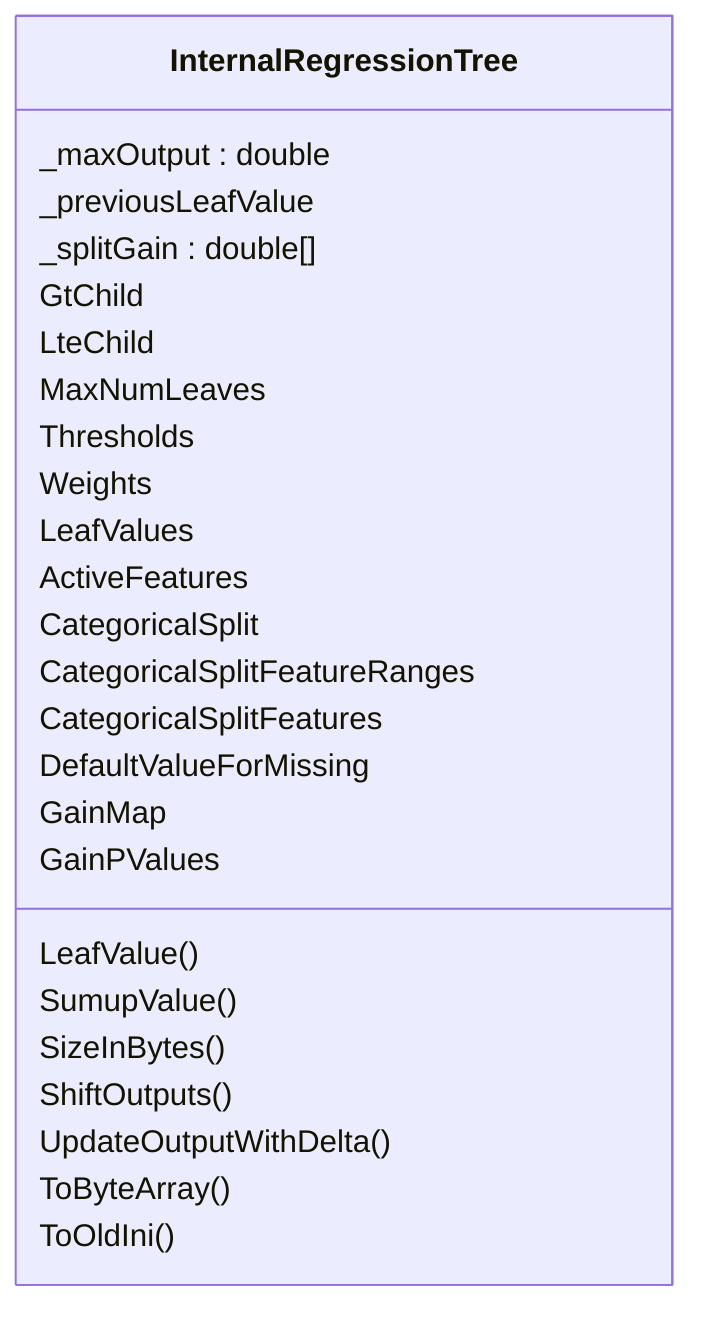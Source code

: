 classDiagram 
    class InternalRegressionTree {
        _maxOutput : double
        _previousLeafValue
        _splitGain : double[]
        GtChild
        LteChild
        MaxNumLeaves
        Thresholds
        Weights
        LeafValues
        ActiveFeatures
        CategoricalSplit
        CategoricalSplitFeatureRanges
        CategoricalSplitFeatures
        DefaultValueForMissing
        GainMap 
        GainPValues
        LeafValue()
        SumupValue()
        SizeInBytes()
        ShiftOutputs()
        UpdateOutputWithDelta()
        ToByteArray()
        ToOldIni()
    }
